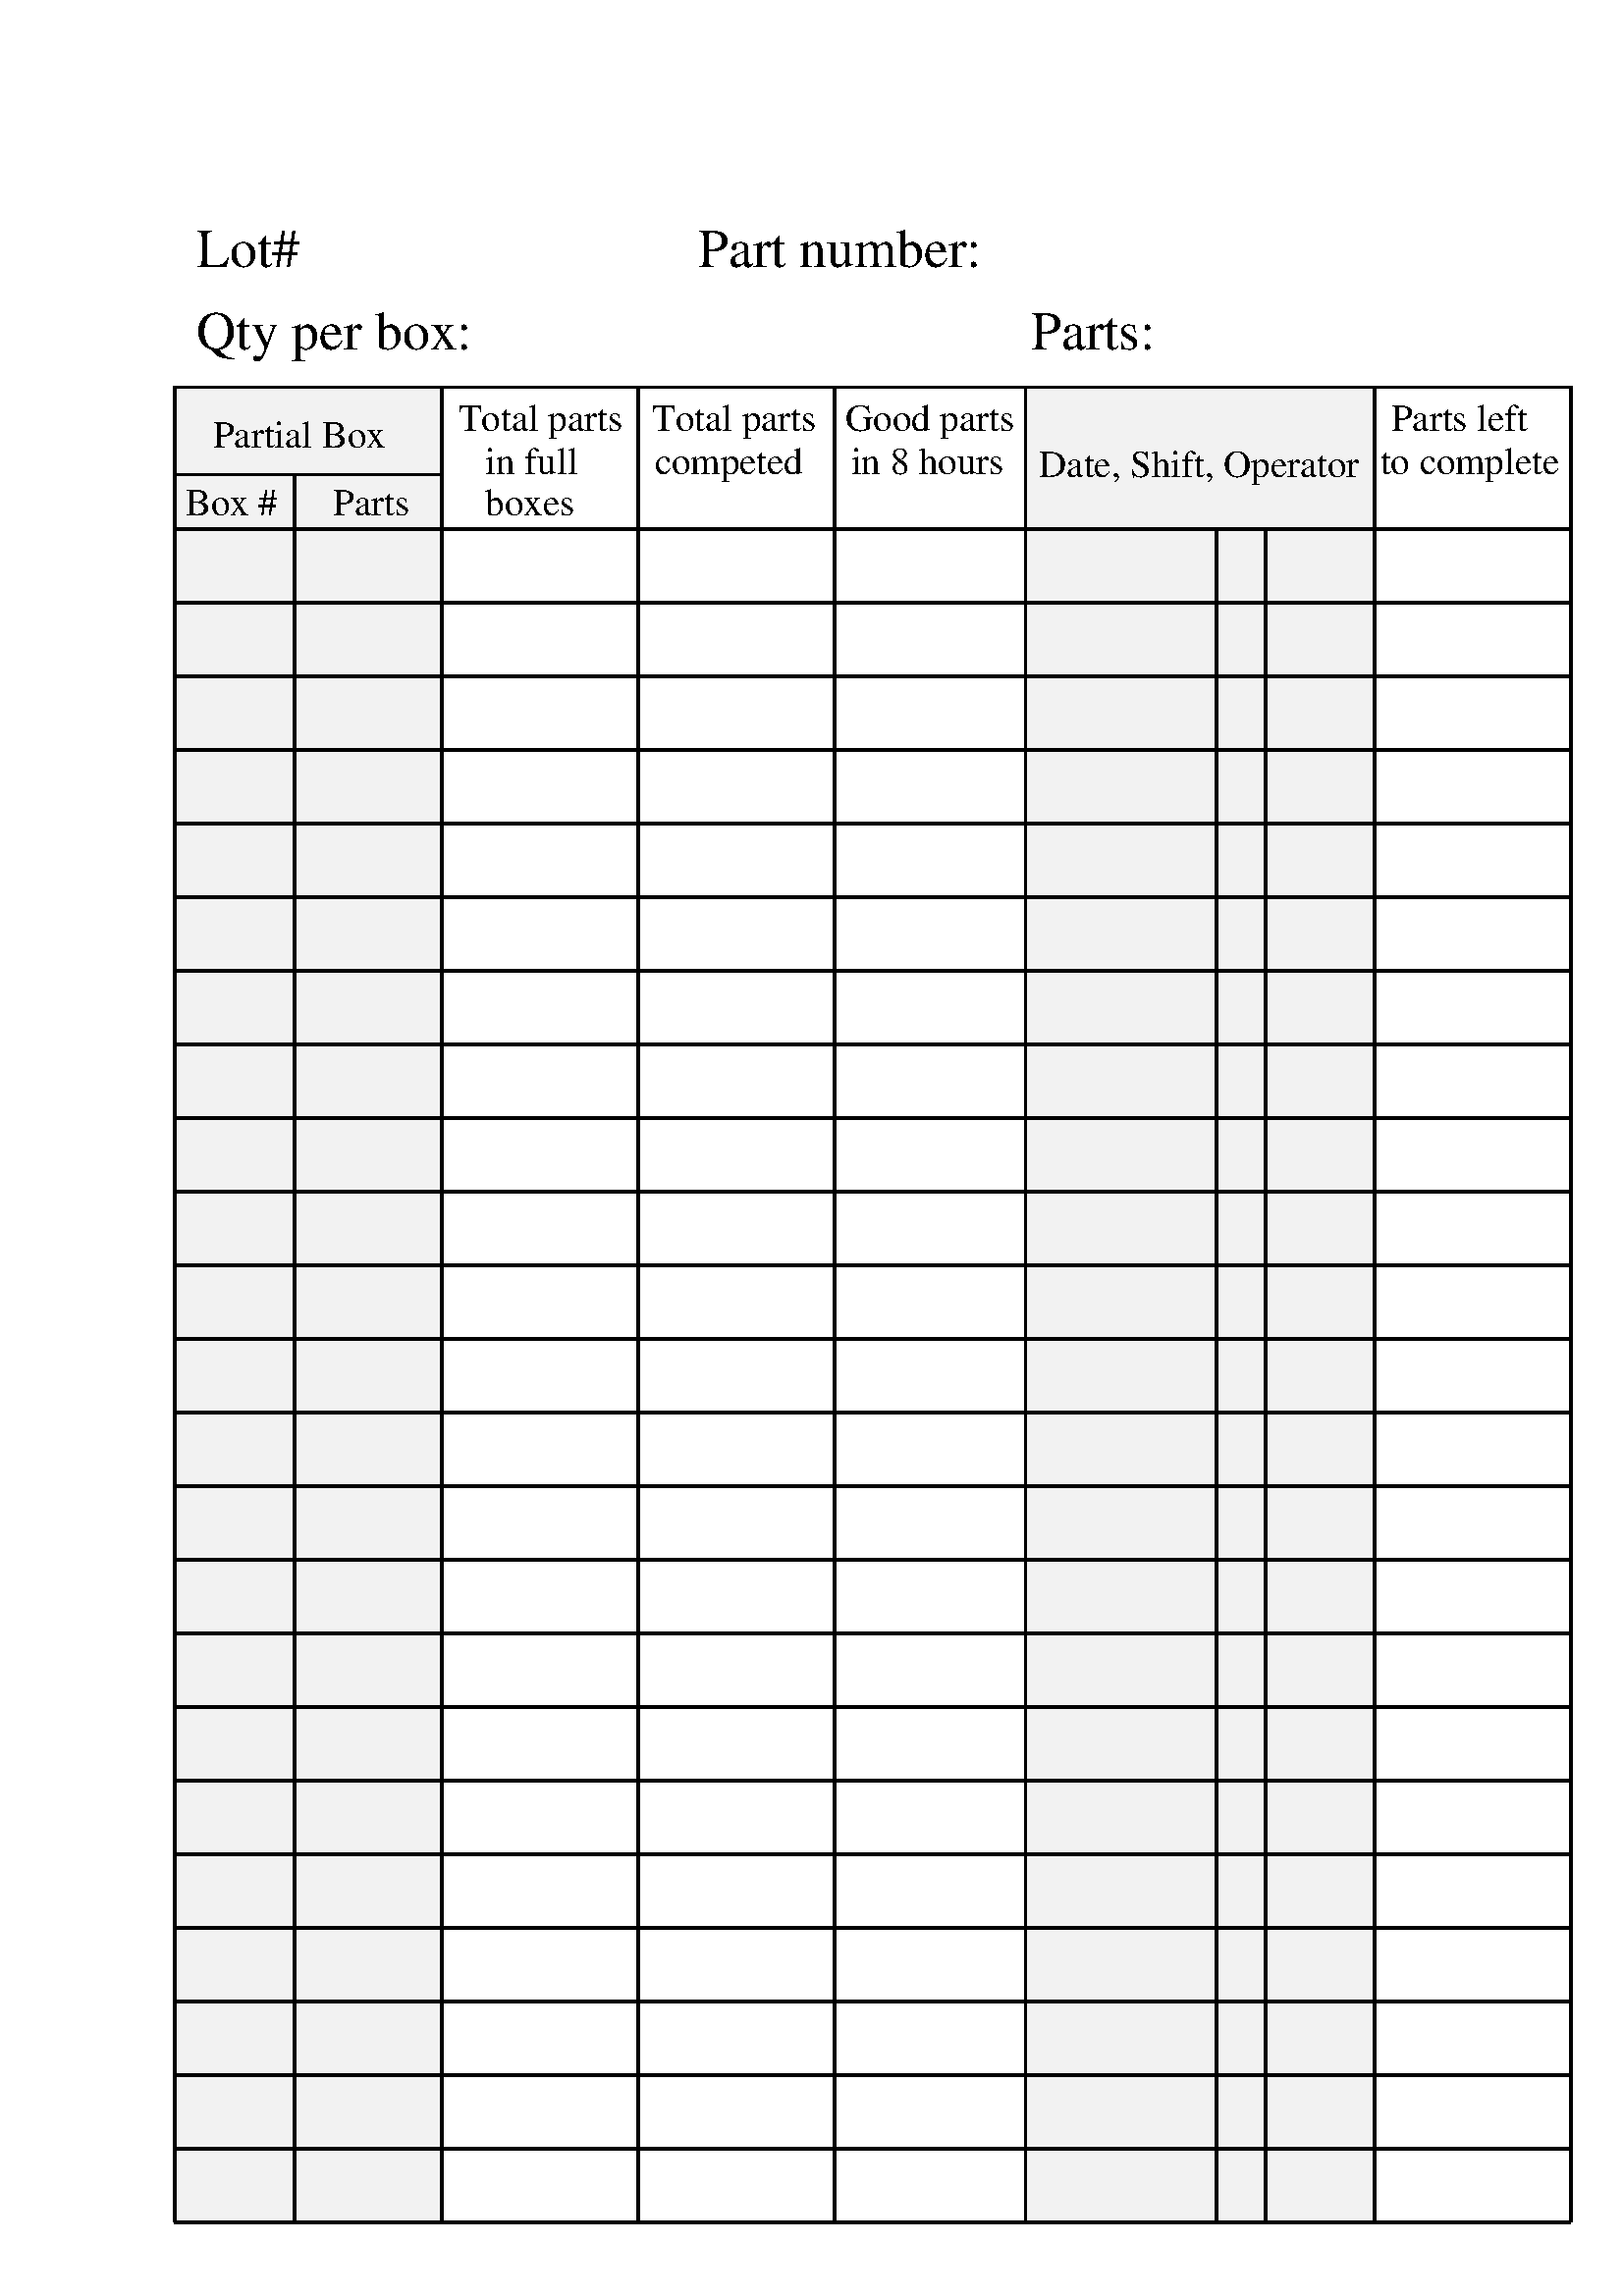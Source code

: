 %!PS-Adobe-1.0
%%DocumentFonts:
%%Pages: (atend)
%%BoundingBox: (atend)
%%EndComments

/Times-Roman findfont 20 scalefont setfont

%%EndProlog

%%Page: 1 1

/lot_number () def
/part_number () def
/total_parts () def
/qty_per_box () def

save

	% Shade required fields
	gsave
		0.95 setgray
		% Partial box
		newpath 64 27 moveto 64 700 lineto
		162 700 lineto 162 27 lineto closepath fill
		% Date, shift, operator 
		newpath 376 27 moveto 376 700 lineto
		504 700 lineto 504 27 lineto closepath fill
	grestore

	/n 24 def
	1 setlinewidth
	1 1 n {
		newpath
		27 mul 64 exch moveto
		512 0 rlineto stroke
	} for

	% The table outline
	newpath 64 27 moveto 64 700 lineto
	576 700 lineto 576 27 lineto stroke
	% Partial box (#, count)
	newpath 108 668 moveto 108 27 lineto stroke
	newpath 162 27 moveto 162 700 lineto stroke
	% Partial box: horizontal line
	newpath 64 668 moveto 162 668 lineto stroke
	% Full boxes count
	newpath 234 27 moveto 234 700 lineto stroke
	% Complete total count
	newpath 306 27 moveto 306 700 lineto stroke
	% Good parts in 8 hours
	newpath 376 27 moveto 376 700 lineto stroke
	% Date, shift, operator
	newpath 504 27 moveto 504 700 lineto stroke
	newpath 446 27 moveto 446 648 lineto stroke
	newpath 464 27 moveto 464 648 lineto stroke

	% Table headings
	/Times-Roman 14 selectfont
	68 653 moveto (Box #) show
	122 653 moveto (Parts) show
	78 678 moveto (Partial Box) show
	168 684 moveto (Total parts) show
	178 668 moveto (in full) show
	178 653 moveto (boxes) show
	239 684 moveto (Total parts) show
	240 668 moveto (competed) show
	310 684 moveto (Good parts) show
	312 668 moveto (in 8 hours) show
	381 667 moveto (Date, Shift, Operator) show
	510 684 moveto (Parts left) show
	506 668 moveto (to complete) show
	510 653 moveto total_parts show

	/Times-Roman 20 selectfont

	72 744 moveto (Lot#   ) show lot_number show
	256 744 moveto (Part number:   ) show part_number show
	
	72 714 moveto (Qty per box:   ) show qty_per_box show
	378 714 moveto (Parts:  ) show total_parts show
restore showpage

%%Trailer

%%DocumentFonts: Times-Roman OCRA
%%Pages: 1
%%BoundingBox: 0 0 612 792

